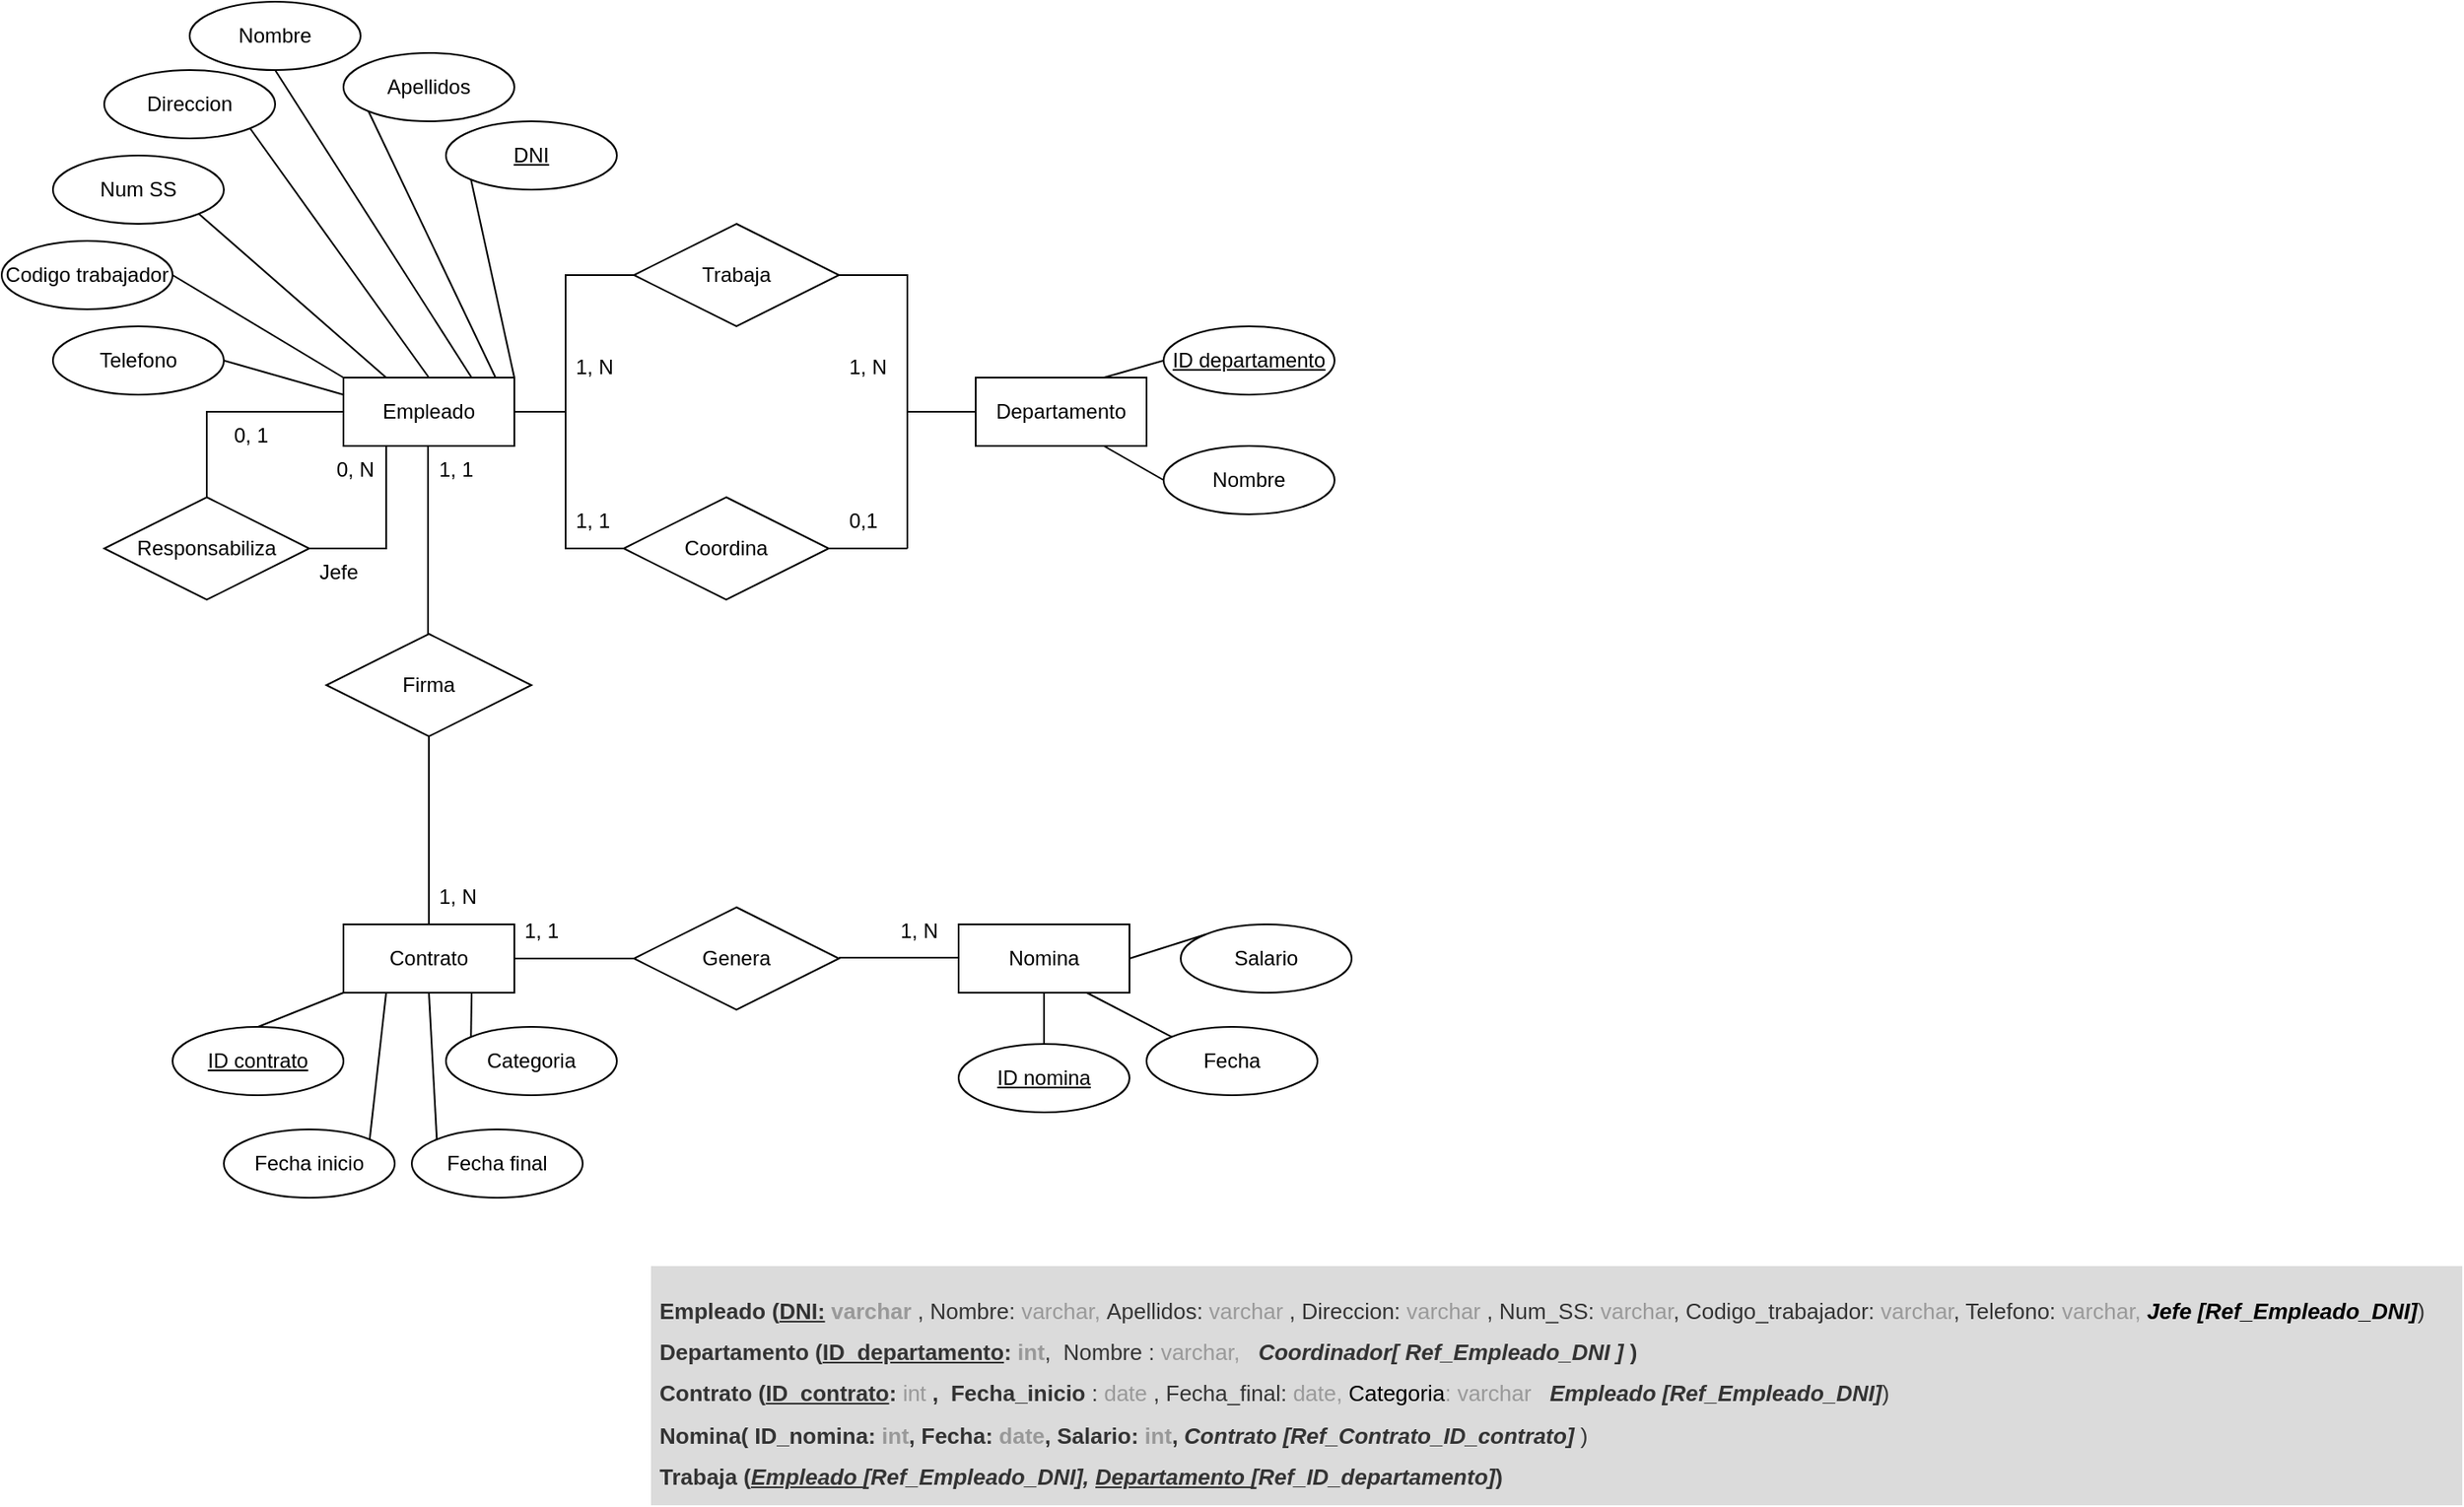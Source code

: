 <mxfile version="22.0.4" type="github">
  <diagram name="Página-1" id="PLl3LoUpIQeQATuizNE1">
    <mxGraphModel dx="2514" dy="882" grid="1" gridSize="10" guides="1" tooltips="1" connect="1" arrows="1" fold="1" page="1" pageScale="1" pageWidth="827" pageHeight="1169" math="0" shadow="0">
      <root>
        <mxCell id="0" />
        <mxCell id="1" parent="0" />
        <mxCell id="HerD0ccNxVNJL3fFop1b-1" value="Empleado" style="whiteSpace=wrap;html=1;align=center;" parent="1" vertex="1">
          <mxGeometry x="170" y="240" width="100" height="40" as="geometry" />
        </mxCell>
        <mxCell id="HerD0ccNxVNJL3fFop1b-2" value="Responsabiliza" style="shape=rhombus;perimeter=rhombusPerimeter;whiteSpace=wrap;html=1;align=center;" parent="1" vertex="1">
          <mxGeometry x="30" y="310" width="120" height="60" as="geometry" />
        </mxCell>
        <mxCell id="HerD0ccNxVNJL3fFop1b-3" value="Departamento" style="whiteSpace=wrap;html=1;align=center;" parent="1" vertex="1">
          <mxGeometry x="540" y="240" width="100" height="40" as="geometry" />
        </mxCell>
        <mxCell id="HerD0ccNxVNJL3fFop1b-4" value="Trabaja" style="shape=rhombus;perimeter=rhombusPerimeter;whiteSpace=wrap;html=1;align=center;" parent="1" vertex="1">
          <mxGeometry x="340" y="150" width="120" height="60" as="geometry" />
        </mxCell>
        <mxCell id="HerD0ccNxVNJL3fFop1b-5" value="Contrato" style="whiteSpace=wrap;html=1;align=center;" parent="1" vertex="1">
          <mxGeometry x="170" y="560" width="100" height="40" as="geometry" />
        </mxCell>
        <mxCell id="HerD0ccNxVNJL3fFop1b-6" value="Nomina" style="whiteSpace=wrap;html=1;align=center;" parent="1" vertex="1">
          <mxGeometry x="530" y="560" width="100" height="40" as="geometry" />
        </mxCell>
        <mxCell id="HerD0ccNxVNJL3fFop1b-7" value="ID nomina" style="ellipse;whiteSpace=wrap;html=1;align=center;fontStyle=4;" parent="1" vertex="1">
          <mxGeometry x="530" y="630" width="100" height="40" as="geometry" />
        </mxCell>
        <mxCell id="HerD0ccNxVNJL3fFop1b-8" value="Fecha" style="ellipse;whiteSpace=wrap;html=1;align=center;" parent="1" vertex="1">
          <mxGeometry x="640" y="620" width="100" height="40" as="geometry" />
        </mxCell>
        <mxCell id="HerD0ccNxVNJL3fFop1b-9" value="Salario" style="ellipse;whiteSpace=wrap;html=1;align=center;" parent="1" vertex="1">
          <mxGeometry x="660" y="560" width="100" height="40" as="geometry" />
        </mxCell>
        <mxCell id="HerD0ccNxVNJL3fFop1b-10" value="Num SS" style="ellipse;whiteSpace=wrap;html=1;align=center;" parent="1" vertex="1">
          <mxGeometry y="110" width="100" height="40" as="geometry" />
        </mxCell>
        <mxCell id="HerD0ccNxVNJL3fFop1b-11" value="Codigo trabajador" style="ellipse;whiteSpace=wrap;html=1;align=center;" parent="1" vertex="1">
          <mxGeometry x="-30" y="160" width="100" height="40" as="geometry" />
        </mxCell>
        <mxCell id="HerD0ccNxVNJL3fFop1b-12" value="Telefono" style="ellipse;whiteSpace=wrap;html=1;align=center;" parent="1" vertex="1">
          <mxGeometry y="210" width="100" height="40" as="geometry" />
        </mxCell>
        <mxCell id="HerD0ccNxVNJL3fFop1b-13" value="Direccion" style="ellipse;whiteSpace=wrap;html=1;align=center;" parent="1" vertex="1">
          <mxGeometry x="30" y="60" width="100" height="40" as="geometry" />
        </mxCell>
        <mxCell id="HerD0ccNxVNJL3fFop1b-14" value="Nombre" style="ellipse;whiteSpace=wrap;html=1;align=center;" parent="1" vertex="1">
          <mxGeometry x="80" y="20" width="100" height="40" as="geometry" />
        </mxCell>
        <mxCell id="HerD0ccNxVNJL3fFop1b-15" value="Apellidos" style="ellipse;whiteSpace=wrap;html=1;align=center;" parent="1" vertex="1">
          <mxGeometry x="170" y="50" width="100" height="40" as="geometry" />
        </mxCell>
        <mxCell id="HerD0ccNxVNJL3fFop1b-16" value="DNI" style="ellipse;whiteSpace=wrap;html=1;align=center;fontStyle=4;" parent="1" vertex="1">
          <mxGeometry x="230" y="90" width="100" height="40" as="geometry" />
        </mxCell>
        <mxCell id="HerD0ccNxVNJL3fFop1b-17" value="" style="endArrow=none;html=1;rounded=0;exitX=1;exitY=0.5;exitDx=0;exitDy=0;entryX=0;entryY=0.25;entryDx=0;entryDy=0;" parent="1" source="HerD0ccNxVNJL3fFop1b-12" target="HerD0ccNxVNJL3fFop1b-1" edge="1">
          <mxGeometry relative="1" as="geometry">
            <mxPoint x="370" y="430" as="sourcePoint" />
            <mxPoint x="170" y="260" as="targetPoint" />
          </mxGeometry>
        </mxCell>
        <mxCell id="HerD0ccNxVNJL3fFop1b-18" value="" style="endArrow=none;html=1;rounded=0;exitX=1;exitY=0.5;exitDx=0;exitDy=0;entryX=0;entryY=0;entryDx=0;entryDy=0;" parent="1" source="HerD0ccNxVNJL3fFop1b-11" target="HerD0ccNxVNJL3fFop1b-1" edge="1">
          <mxGeometry relative="1" as="geometry">
            <mxPoint x="110" y="240" as="sourcePoint" />
            <mxPoint x="180" y="270" as="targetPoint" />
          </mxGeometry>
        </mxCell>
        <mxCell id="HerD0ccNxVNJL3fFop1b-19" value="" style="endArrow=none;html=1;rounded=0;exitX=1;exitY=1;exitDx=0;exitDy=0;entryX=0.25;entryY=0;entryDx=0;entryDy=0;" parent="1" source="HerD0ccNxVNJL3fFop1b-10" target="HerD0ccNxVNJL3fFop1b-1" edge="1">
          <mxGeometry relative="1" as="geometry">
            <mxPoint x="120" y="250" as="sourcePoint" />
            <mxPoint x="190" y="280" as="targetPoint" />
          </mxGeometry>
        </mxCell>
        <mxCell id="HerD0ccNxVNJL3fFop1b-20" value="" style="endArrow=none;html=1;rounded=0;exitX=1;exitY=1;exitDx=0;exitDy=0;entryX=0.5;entryY=0;entryDx=0;entryDy=0;" parent="1" source="HerD0ccNxVNJL3fFop1b-13" target="HerD0ccNxVNJL3fFop1b-1" edge="1">
          <mxGeometry relative="1" as="geometry">
            <mxPoint x="130" y="260" as="sourcePoint" />
            <mxPoint x="200" y="290" as="targetPoint" />
          </mxGeometry>
        </mxCell>
        <mxCell id="HerD0ccNxVNJL3fFop1b-21" value="" style="endArrow=none;html=1;rounded=0;exitX=0.5;exitY=1;exitDx=0;exitDy=0;entryX=0.75;entryY=0;entryDx=0;entryDy=0;" parent="1" source="HerD0ccNxVNJL3fFop1b-14" target="HerD0ccNxVNJL3fFop1b-1" edge="1">
          <mxGeometry relative="1" as="geometry">
            <mxPoint x="140" y="270" as="sourcePoint" />
            <mxPoint x="210" y="300" as="targetPoint" />
          </mxGeometry>
        </mxCell>
        <mxCell id="HerD0ccNxVNJL3fFop1b-22" value="" style="endArrow=none;html=1;rounded=0;exitX=0;exitY=1;exitDx=0;exitDy=0;entryX=0.89;entryY=0;entryDx=0;entryDy=0;entryPerimeter=0;" parent="1" source="HerD0ccNxVNJL3fFop1b-15" target="HerD0ccNxVNJL3fFop1b-1" edge="1">
          <mxGeometry relative="1" as="geometry">
            <mxPoint x="250" y="120" as="sourcePoint" />
            <mxPoint x="230" y="250" as="targetPoint" />
          </mxGeometry>
        </mxCell>
        <mxCell id="HerD0ccNxVNJL3fFop1b-23" value="" style="endArrow=none;html=1;rounded=0;exitX=0;exitY=1;exitDx=0;exitDy=0;" parent="1" source="HerD0ccNxVNJL3fFop1b-16" edge="1">
          <mxGeometry relative="1" as="geometry">
            <mxPoint x="260" y="130" as="sourcePoint" />
            <mxPoint x="270" y="240" as="targetPoint" />
          </mxGeometry>
        </mxCell>
        <mxCell id="HerD0ccNxVNJL3fFop1b-24" value="" style="endArrow=none;html=1;rounded=0;entryX=0;entryY=0.5;entryDx=0;entryDy=0;exitX=0.5;exitY=0;exitDx=0;exitDy=0;" parent="1" source="HerD0ccNxVNJL3fFop1b-2" target="HerD0ccNxVNJL3fFop1b-1" edge="1">
          <mxGeometry relative="1" as="geometry">
            <mxPoint x="370" y="430" as="sourcePoint" />
            <mxPoint x="530" y="430" as="targetPoint" />
            <Array as="points">
              <mxPoint x="90" y="260" />
            </Array>
          </mxGeometry>
        </mxCell>
        <mxCell id="HerD0ccNxVNJL3fFop1b-25" value="Genera" style="shape=rhombus;perimeter=rhombusPerimeter;whiteSpace=wrap;html=1;align=center;" parent="1" vertex="1">
          <mxGeometry x="340" y="550" width="120" height="60" as="geometry" />
        </mxCell>
        <mxCell id="HerD0ccNxVNJL3fFop1b-26" value="" style="endArrow=none;html=1;rounded=0;exitX=1;exitY=0.5;exitDx=0;exitDy=0;entryX=0;entryY=0.5;entryDx=0;entryDy=0;" parent="1" source="HerD0ccNxVNJL3fFop1b-5" target="HerD0ccNxVNJL3fFop1b-25" edge="1">
          <mxGeometry relative="1" as="geometry">
            <mxPoint x="370" y="550" as="sourcePoint" />
            <mxPoint x="530" y="550" as="targetPoint" />
          </mxGeometry>
        </mxCell>
        <mxCell id="HerD0ccNxVNJL3fFop1b-27" value="" style="endArrow=none;html=1;rounded=0;entryX=0;entryY=0.5;entryDx=0;entryDy=0;" parent="1" target="HerD0ccNxVNJL3fFop1b-4" edge="1">
          <mxGeometry relative="1" as="geometry">
            <mxPoint x="300" y="260" as="sourcePoint" />
            <mxPoint x="340" y="260.5" as="targetPoint" />
            <Array as="points">
              <mxPoint x="300" y="180" />
            </Array>
          </mxGeometry>
        </mxCell>
        <mxCell id="HerD0ccNxVNJL3fFop1b-28" value="" style="endArrow=none;html=1;rounded=0;exitX=1;exitY=0.5;exitDx=0;exitDy=0;" parent="1" source="HerD0ccNxVNJL3fFop1b-1" edge="1">
          <mxGeometry relative="1" as="geometry">
            <mxPoint x="460" y="260" as="sourcePoint" />
            <mxPoint x="300" y="260" as="targetPoint" />
          </mxGeometry>
        </mxCell>
        <mxCell id="HerD0ccNxVNJL3fFop1b-29" value="" style="endArrow=none;html=1;rounded=0;exitX=1;exitY=0.5;exitDx=0;exitDy=0;entryX=0.25;entryY=1;entryDx=0;entryDy=0;" parent="1" source="HerD0ccNxVNJL3fFop1b-2" target="HerD0ccNxVNJL3fFop1b-1" edge="1">
          <mxGeometry relative="1" as="geometry">
            <mxPoint x="370" y="430" as="sourcePoint" />
            <mxPoint x="530" y="430" as="targetPoint" />
            <Array as="points">
              <mxPoint x="195" y="340" />
            </Array>
          </mxGeometry>
        </mxCell>
        <mxCell id="HerD0ccNxVNJL3fFop1b-30" value="Firma" style="shape=rhombus;perimeter=rhombusPerimeter;whiteSpace=wrap;html=1;align=center;" parent="1" vertex="1">
          <mxGeometry x="160" y="390" width="120" height="60" as="geometry" />
        </mxCell>
        <mxCell id="HerD0ccNxVNJL3fFop1b-31" value="" style="endArrow=none;html=1;rounded=0;exitX=0.5;exitY=0;exitDx=0;exitDy=0;entryX=0.5;entryY=1;entryDx=0;entryDy=0;" parent="1" source="HerD0ccNxVNJL3fFop1b-5" target="HerD0ccNxVNJL3fFop1b-30" edge="1">
          <mxGeometry relative="1" as="geometry">
            <mxPoint x="370" y="430" as="sourcePoint" />
            <mxPoint x="530" y="430" as="targetPoint" />
          </mxGeometry>
        </mxCell>
        <mxCell id="HerD0ccNxVNJL3fFop1b-32" value="" style="endArrow=none;html=1;rounded=0;exitX=0.5;exitY=0;exitDx=0;exitDy=0;entryX=0.5;entryY=1;entryDx=0;entryDy=0;" parent="1" edge="1">
          <mxGeometry relative="1" as="geometry">
            <mxPoint x="219.5" y="390" as="sourcePoint" />
            <mxPoint x="219.5" y="280" as="targetPoint" />
          </mxGeometry>
        </mxCell>
        <mxCell id="HerD0ccNxVNJL3fFop1b-33" value="" style="endArrow=none;html=1;rounded=0;exitX=1;exitY=0.5;exitDx=0;exitDy=0;entryX=0;entryY=0.5;entryDx=0;entryDy=0;" parent="1" edge="1">
          <mxGeometry relative="1" as="geometry">
            <mxPoint x="460" y="579.5" as="sourcePoint" />
            <mxPoint x="530" y="579.5" as="targetPoint" />
          </mxGeometry>
        </mxCell>
        <mxCell id="HerD0ccNxVNJL3fFop1b-34" value="" style="endArrow=none;html=1;rounded=0;" parent="1" edge="1">
          <mxGeometry relative="1" as="geometry">
            <mxPoint x="300" y="260" as="sourcePoint" />
            <mxPoint x="340" y="340" as="targetPoint" />
            <Array as="points">
              <mxPoint x="300" y="340" />
            </Array>
          </mxGeometry>
        </mxCell>
        <mxCell id="HerD0ccNxVNJL3fFop1b-35" value="Coordina" style="shape=rhombus;perimeter=rhombusPerimeter;whiteSpace=wrap;html=1;align=center;" parent="1" vertex="1">
          <mxGeometry x="334" y="310" width="120" height="60" as="geometry" />
        </mxCell>
        <mxCell id="HerD0ccNxVNJL3fFop1b-36" value="" style="endArrow=none;html=1;rounded=0;exitX=1;exitY=0.5;exitDx=0;exitDy=0;" parent="1" source="HerD0ccNxVNJL3fFop1b-4" edge="1">
          <mxGeometry relative="1" as="geometry">
            <mxPoint x="370" y="430" as="sourcePoint" />
            <mxPoint x="500" y="340" as="targetPoint" />
            <Array as="points">
              <mxPoint x="500" y="180" />
            </Array>
          </mxGeometry>
        </mxCell>
        <mxCell id="HerD0ccNxVNJL3fFop1b-37" value="" style="endArrow=none;html=1;rounded=0;exitX=1;exitY=0.5;exitDx=0;exitDy=0;" parent="1" source="HerD0ccNxVNJL3fFop1b-35" edge="1">
          <mxGeometry relative="1" as="geometry">
            <mxPoint x="370" y="430" as="sourcePoint" />
            <mxPoint x="500" y="340" as="targetPoint" />
          </mxGeometry>
        </mxCell>
        <mxCell id="HerD0ccNxVNJL3fFop1b-38" value="" style="endArrow=none;html=1;rounded=0;" parent="1" target="HerD0ccNxVNJL3fFop1b-3" edge="1">
          <mxGeometry relative="1" as="geometry">
            <mxPoint x="500" y="260" as="sourcePoint" />
            <mxPoint x="530" y="430" as="targetPoint" />
          </mxGeometry>
        </mxCell>
        <mxCell id="HerD0ccNxVNJL3fFop1b-39" value="ID contrato" style="ellipse;whiteSpace=wrap;html=1;align=center;fontStyle=4;" parent="1" vertex="1">
          <mxGeometry x="70" y="620" width="100" height="40" as="geometry" />
        </mxCell>
        <mxCell id="HerD0ccNxVNJL3fFop1b-40" value="Categoria" style="ellipse;whiteSpace=wrap;html=1;align=center;" parent="1" vertex="1">
          <mxGeometry x="230" y="620" width="100" height="40" as="geometry" />
        </mxCell>
        <mxCell id="HerD0ccNxVNJL3fFop1b-41" value="Fecha inicio" style="ellipse;whiteSpace=wrap;html=1;align=center;" parent="1" vertex="1">
          <mxGeometry x="100" y="680" width="100" height="40" as="geometry" />
        </mxCell>
        <mxCell id="HerD0ccNxVNJL3fFop1b-42" value="Fecha final" style="ellipse;whiteSpace=wrap;html=1;align=center;" parent="1" vertex="1">
          <mxGeometry x="210" y="680" width="100" height="40" as="geometry" />
        </mxCell>
        <mxCell id="HerD0ccNxVNJL3fFop1b-43" value="1, N" style="text;strokeColor=none;fillColor=none;spacingLeft=4;spacingRight=4;overflow=hidden;rotatable=0;points=[[0,0.5],[1,0.5]];portConstraint=eastwest;fontSize=12;whiteSpace=wrap;html=1;" parent="1" vertex="1">
          <mxGeometry x="460" y="220" width="40" height="30" as="geometry" />
        </mxCell>
        <mxCell id="HerD0ccNxVNJL3fFop1b-44" value="1, N" style="text;strokeColor=none;fillColor=none;spacingLeft=4;spacingRight=4;overflow=hidden;rotatable=0;points=[[0,0.5],[1,0.5]];portConstraint=eastwest;fontSize=12;whiteSpace=wrap;html=1;" parent="1" vertex="1">
          <mxGeometry x="300" y="220" width="40" height="30" as="geometry" />
        </mxCell>
        <mxCell id="HerD0ccNxVNJL3fFop1b-45" value="0,1" style="text;strokeColor=none;fillColor=none;spacingLeft=4;spacingRight=4;overflow=hidden;rotatable=0;points=[[0,0.5],[1,0.5]];portConstraint=eastwest;fontSize=12;whiteSpace=wrap;html=1;" parent="1" vertex="1">
          <mxGeometry x="460" y="310" width="40" height="30" as="geometry" />
        </mxCell>
        <mxCell id="HerD0ccNxVNJL3fFop1b-46" value="1, 1" style="text;strokeColor=none;fillColor=none;spacingLeft=4;spacingRight=4;overflow=hidden;rotatable=0;points=[[0,0.5],[1,0.5]];portConstraint=eastwest;fontSize=12;whiteSpace=wrap;html=1;" parent="1" vertex="1">
          <mxGeometry x="300" y="310" width="40" height="30" as="geometry" />
        </mxCell>
        <mxCell id="HerD0ccNxVNJL3fFop1b-47" value="0, N" style="text;strokeColor=none;fillColor=none;spacingLeft=4;spacingRight=4;overflow=hidden;rotatable=0;points=[[0,0.5],[1,0.5]];portConstraint=eastwest;fontSize=12;whiteSpace=wrap;html=1;" parent="1" vertex="1">
          <mxGeometry x="160" y="280" width="40" height="30" as="geometry" />
        </mxCell>
        <mxCell id="HerD0ccNxVNJL3fFop1b-48" value="0, 1" style="text;strokeColor=none;fillColor=none;spacingLeft=4;spacingRight=4;overflow=hidden;rotatable=0;points=[[0,0.5],[1,0.5]];portConstraint=eastwest;fontSize=12;whiteSpace=wrap;html=1;" parent="1" vertex="1">
          <mxGeometry x="100" y="260" width="40" height="30" as="geometry" />
        </mxCell>
        <mxCell id="HerD0ccNxVNJL3fFop1b-49" value="ID departamento" style="ellipse;whiteSpace=wrap;html=1;align=center;fontStyle=4;" parent="1" vertex="1">
          <mxGeometry x="650" y="210" width="100" height="40" as="geometry" />
        </mxCell>
        <mxCell id="HerD0ccNxVNJL3fFop1b-50" value="" style="endArrow=none;html=1;rounded=0;exitX=0.5;exitY=0;exitDx=0;exitDy=0;entryX=0;entryY=1;entryDx=0;entryDy=0;" parent="1" source="HerD0ccNxVNJL3fFop1b-39" target="HerD0ccNxVNJL3fFop1b-5" edge="1">
          <mxGeometry relative="1" as="geometry">
            <mxPoint x="380" y="390" as="sourcePoint" />
            <mxPoint x="540" y="390" as="targetPoint" />
          </mxGeometry>
        </mxCell>
        <mxCell id="HerD0ccNxVNJL3fFop1b-51" value="" style="endArrow=none;html=1;rounded=0;exitX=1;exitY=0;exitDx=0;exitDy=0;entryX=0.25;entryY=1;entryDx=0;entryDy=0;" parent="1" source="HerD0ccNxVNJL3fFop1b-41" target="HerD0ccNxVNJL3fFop1b-5" edge="1">
          <mxGeometry relative="1" as="geometry">
            <mxPoint x="380" y="390" as="sourcePoint" />
            <mxPoint x="540" y="390" as="targetPoint" />
          </mxGeometry>
        </mxCell>
        <mxCell id="HerD0ccNxVNJL3fFop1b-52" value="Nombre" style="ellipse;whiteSpace=wrap;html=1;align=center;" parent="1" vertex="1">
          <mxGeometry x="650" y="280" width="100" height="40" as="geometry" />
        </mxCell>
        <mxCell id="HerD0ccNxVNJL3fFop1b-53" value="" style="endArrow=none;html=1;rounded=0;exitX=0;exitY=0;exitDx=0;exitDy=0;entryX=0.5;entryY=1;entryDx=0;entryDy=0;" parent="1" source="HerD0ccNxVNJL3fFop1b-42" target="HerD0ccNxVNJL3fFop1b-5" edge="1">
          <mxGeometry relative="1" as="geometry">
            <mxPoint x="380" y="390" as="sourcePoint" />
            <mxPoint x="540" y="390" as="targetPoint" />
          </mxGeometry>
        </mxCell>
        <mxCell id="HerD0ccNxVNJL3fFop1b-54" value="" style="endArrow=none;html=1;rounded=0;exitX=0;exitY=0;exitDx=0;exitDy=0;entryX=0.75;entryY=1;entryDx=0;entryDy=0;" parent="1" source="HerD0ccNxVNJL3fFop1b-40" target="HerD0ccNxVNJL3fFop1b-5" edge="1">
          <mxGeometry relative="1" as="geometry">
            <mxPoint x="380" y="390" as="sourcePoint" />
            <mxPoint x="540" y="390" as="targetPoint" />
          </mxGeometry>
        </mxCell>
        <mxCell id="HerD0ccNxVNJL3fFop1b-55" value="" style="endArrow=none;html=1;rounded=0;exitX=0.5;exitY=0;exitDx=0;exitDy=0;entryX=0.5;entryY=1;entryDx=0;entryDy=0;" parent="1" source="HerD0ccNxVNJL3fFop1b-7" target="HerD0ccNxVNJL3fFop1b-6" edge="1">
          <mxGeometry relative="1" as="geometry">
            <mxPoint x="380" y="390" as="sourcePoint" />
            <mxPoint x="540" y="390" as="targetPoint" />
          </mxGeometry>
        </mxCell>
        <mxCell id="HerD0ccNxVNJL3fFop1b-56" value="" style="endArrow=none;html=1;rounded=0;exitX=0;exitY=0;exitDx=0;exitDy=0;entryX=0.75;entryY=1;entryDx=0;entryDy=0;" parent="1" source="HerD0ccNxVNJL3fFop1b-8" target="HerD0ccNxVNJL3fFop1b-6" edge="1">
          <mxGeometry relative="1" as="geometry">
            <mxPoint x="380" y="390" as="sourcePoint" />
            <mxPoint x="540" y="390" as="targetPoint" />
          </mxGeometry>
        </mxCell>
        <mxCell id="HerD0ccNxVNJL3fFop1b-57" value="" style="endArrow=none;html=1;rounded=0;exitX=1;exitY=0.5;exitDx=0;exitDy=0;entryX=0;entryY=0;entryDx=0;entryDy=0;" parent="1" source="HerD0ccNxVNJL3fFop1b-6" target="HerD0ccNxVNJL3fFop1b-9" edge="1">
          <mxGeometry relative="1" as="geometry">
            <mxPoint x="380" y="390" as="sourcePoint" />
            <mxPoint x="540" y="390" as="targetPoint" />
          </mxGeometry>
        </mxCell>
        <mxCell id="HerD0ccNxVNJL3fFop1b-58" value="Jefe" style="text;strokeColor=none;fillColor=none;spacingLeft=4;spacingRight=4;overflow=hidden;rotatable=0;points=[[0,0.5],[1,0.5]];portConstraint=eastwest;fontSize=12;whiteSpace=wrap;html=1;" parent="1" vertex="1">
          <mxGeometry x="150" y="340" width="40" height="30" as="geometry" />
        </mxCell>
        <mxCell id="HerD0ccNxVNJL3fFop1b-59" value="1, N" style="text;strokeColor=none;fillColor=none;spacingLeft=4;spacingRight=4;overflow=hidden;rotatable=0;points=[[0,0.5],[1,0.5]];portConstraint=eastwest;fontSize=12;whiteSpace=wrap;html=1;" parent="1" vertex="1">
          <mxGeometry x="220" y="530" width="40" height="30" as="geometry" />
        </mxCell>
        <mxCell id="HerD0ccNxVNJL3fFop1b-60" value="1, 1" style="text;strokeColor=none;fillColor=none;spacingLeft=4;spacingRight=4;overflow=hidden;rotatable=0;points=[[0,0.5],[1,0.5]];portConstraint=eastwest;fontSize=12;whiteSpace=wrap;html=1;" parent="1" vertex="1">
          <mxGeometry x="220" y="280" width="40" height="30" as="geometry" />
        </mxCell>
        <mxCell id="HerD0ccNxVNJL3fFop1b-61" value="1, N" style="text;strokeColor=none;fillColor=none;spacingLeft=4;spacingRight=4;overflow=hidden;rotatable=0;points=[[0,0.5],[1,0.5]];portConstraint=eastwest;fontSize=12;whiteSpace=wrap;html=1;" parent="1" vertex="1">
          <mxGeometry x="490" y="550" width="40" height="30" as="geometry" />
        </mxCell>
        <mxCell id="HerD0ccNxVNJL3fFop1b-62" value="1, 1" style="text;strokeColor=none;fillColor=none;spacingLeft=4;spacingRight=4;overflow=hidden;rotatable=0;points=[[0,0.5],[1,0.5]];portConstraint=eastwest;fontSize=12;whiteSpace=wrap;html=1;" parent="1" vertex="1">
          <mxGeometry x="270" y="550" width="40" height="30" as="geometry" />
        </mxCell>
        <mxCell id="HerD0ccNxVNJL3fFop1b-63" value="" style="endArrow=none;html=1;rounded=0;entryX=0;entryY=0.5;entryDx=0;entryDy=0;exitX=0.75;exitY=0;exitDx=0;exitDy=0;" parent="1" source="HerD0ccNxVNJL3fFop1b-3" target="HerD0ccNxVNJL3fFop1b-49" edge="1">
          <mxGeometry relative="1" as="geometry">
            <mxPoint x="380" y="390" as="sourcePoint" />
            <mxPoint x="540" y="390" as="targetPoint" />
          </mxGeometry>
        </mxCell>
        <mxCell id="HerD0ccNxVNJL3fFop1b-64" value="" style="endArrow=none;html=1;rounded=0;exitX=0.75;exitY=1;exitDx=0;exitDy=0;entryX=0;entryY=0.5;entryDx=0;entryDy=0;" parent="1" source="HerD0ccNxVNJL3fFop1b-3" target="HerD0ccNxVNJL3fFop1b-52" edge="1">
          <mxGeometry relative="1" as="geometry">
            <mxPoint x="380" y="390" as="sourcePoint" />
            <mxPoint x="540" y="390" as="targetPoint" />
          </mxGeometry>
        </mxCell>
        <mxCell id="ZJW3PWLa7ayAjHTxs4St-1" value="&lt;h1 style=&quot;font-size: 13px;&quot;&gt;&lt;span style=&quot;background-color: initial;&quot;&gt;Empleado (&lt;u&gt;DNI:&lt;/u&gt;&lt;font color=&quot;#999999&quot;&gt;&amp;nbsp;varchar&lt;/font&gt;&lt;/span&gt;&lt;span style=&quot;background-color: initial;&quot;&gt;&lt;span style=&quot;font-weight: normal;&quot;&gt;&amp;nbsp;, Nombre: &lt;font color=&quot;#999999&quot;&gt;varchar&lt;/font&gt;&lt;/span&gt;&lt;font style=&quot;font-weight: normal;&quot; color=&quot;#999999&quot;&gt;,&amp;nbsp;&lt;/font&gt;&lt;span style=&quot;font-weight: normal;&quot;&gt;Apellidos:&lt;/span&gt;&lt;font style=&quot;font-weight: normal;&quot; color=&quot;#999999&quot;&gt;&amp;nbsp;varchar&amp;nbsp;&lt;/font&gt;&lt;span style=&quot;font-weight: normal;&quot;&gt;, Direccion: &lt;font color=&quot;#999999&quot;&gt;varchar&lt;/font&gt;&lt;/span&gt;&lt;span style=&quot;font-weight: normal;&quot;&gt;&amp;nbsp;, Num_SS: &lt;/span&gt;&lt;font style=&quot;font-weight: normal;&quot; color=&quot;#999999&quot;&gt;varchar&lt;/font&gt;&lt;span style=&quot;font-weight: normal;&quot;&gt;, Codigo_trabajador: &lt;/span&gt;&lt;font style=&quot;font-weight: normal;&quot; color=&quot;#999999&quot;&gt;varchar&lt;/font&gt;&lt;span style=&quot;font-weight: normal;&quot;&gt;, Telefono: &lt;/span&gt;&lt;font style=&quot;font-weight: normal;&quot; color=&quot;#999999&quot;&gt;varchar, &lt;/font&gt;&lt;i style=&quot;&quot;&gt;&lt;font style=&quot;&quot; color=&quot;#000000&quot;&gt;Jefe [Ref_Empleado_DNI]&lt;/font&gt;&lt;/i&gt;&lt;span style=&quot;font-weight: normal;&quot;&gt;)&lt;/span&gt;&lt;/span&gt;&lt;/h1&gt;&lt;div&gt;&lt;h1 style=&quot;border-color: var(--border-color); font-size: 13px;&quot;&gt;&lt;font style=&quot;border-color: var(--border-color);&quot;&gt;Departamento (&lt;u&gt;ID_departamento&lt;/u&gt;: &lt;font color=&quot;#999999&quot;&gt;int&lt;/font&gt;&lt;/font&gt;&lt;font style=&quot;border-color: var(--border-color);&quot;&gt;&lt;span style=&quot;font-weight: normal;&quot;&gt;,&amp;nbsp; Nombre : &lt;font color=&quot;#999999&quot;&gt;varchar&lt;/font&gt;&lt;/span&gt;&lt;font style=&quot;font-weight: normal;&quot; color=&quot;#999999&quot;&gt;,&amp;nbsp;&amp;nbsp;&lt;/font&gt;&amp;nbsp;&lt;/font&gt;&lt;i style=&quot;&quot;&gt;Coordinador[ Ref_Empleado_DNI ] &lt;/i&gt;)&lt;/h1&gt;&lt;/div&gt;&lt;h1 style=&quot;font-size: 13px;&quot;&gt;&lt;font style=&quot;font-size: 13px;&quot;&gt;Contrato (&lt;u&gt;ID_contrato&lt;/u&gt;&lt;/font&gt;&lt;font style=&quot;font-size: 13px;&quot;&gt;:&lt;span style=&quot;font-weight: normal;&quot;&gt; &lt;font color=&quot;#999999&quot;&gt;int&lt;/font&gt;&lt;/span&gt;&lt;/font&gt;&lt;font style=&quot;font-size: 13px;&quot;&gt; , &amp;nbsp;Fecha_inicio&lt;/font&gt;&lt;font style=&quot;font-size: 13px;&quot;&gt;&lt;span style=&quot;font-weight: normal;&quot;&gt;&amp;nbsp;: &lt;font color=&quot;#999999&quot;&gt;date&lt;/font&gt;&lt;/span&gt;&lt;font style=&quot;font-weight: normal;&quot; color=&quot;#999999&quot;&gt;&amp;nbsp;&lt;/font&gt;&lt;span style=&quot;font-weight: normal;&quot;&gt;, Fecha_final:&lt;/span&gt;&lt;font style=&quot;font-weight: normal;&quot; color=&quot;#999999&quot;&gt;&amp;nbsp;date, &lt;/font&gt;&lt;font color=&quot;#000000&quot; style=&quot;font-weight: normal;&quot;&gt;Categoria&lt;/font&gt;&lt;font style=&quot;font-weight: normal;&quot; color=&quot;#999999&quot;&gt;: varchar&amp;nbsp;&amp;nbsp;&lt;/font&gt;&amp;nbsp;&lt;i&gt;Empleado [Ref_Empleado_DNI]&lt;/i&gt;&lt;/font&gt;&lt;font style=&quot;font-weight: normal; font-size: 13px;&quot;&gt;)&lt;/font&gt;&lt;/h1&gt;&lt;h1 style=&quot;font-size: 13px;&quot;&gt;&lt;font style=&quot;font-size: 13px;&quot;&gt;Nomina( ID_nomina: &lt;font color=&quot;#999999&quot;&gt;int&lt;/font&gt;, Fecha: &lt;font color=&quot;#999999&quot;&gt;date&lt;/font&gt;, Salario: &lt;font color=&quot;#999999&quot;&gt;int&lt;/font&gt;, &lt;i&gt;Contrato [Ref_Contrato_ID_contrato]&lt;/i&gt;&lt;/font&gt;&lt;font style=&quot;background-color: initial; font-weight: normal; border-color: var(--border-color);&quot;&gt;&lt;i&gt;&amp;nbsp;&lt;/i&gt;&lt;/font&gt;&lt;span style=&quot;background-color: initial; font-weight: normal;&quot;&gt;)&amp;nbsp;&lt;/span&gt;&lt;/h1&gt;&lt;div&gt;&lt;font style=&quot;font-size: 13px;&quot;&gt;&lt;b style=&quot;&quot;&gt;Trabaja (&lt;i style=&quot;&quot;&gt;&lt;u&gt;Empleado &lt;/u&gt;[Ref_Empleado_DNI], &lt;u&gt;Departamento &lt;/u&gt;[Ref_ID_departamento]&lt;/i&gt;)&lt;/b&gt;&lt;/font&gt;&lt;/div&gt;" style="text;html=1;strokeColor=none;fillColor=#dbdbdb;spacing=5;spacingTop=0;whiteSpace=wrap;overflow=hidden;rounded=0;fontColor=#333333;" vertex="1" parent="1">
          <mxGeometry x="350" y="760" width="1060" height="140" as="geometry" />
        </mxCell>
      </root>
    </mxGraphModel>
  </diagram>
</mxfile>
